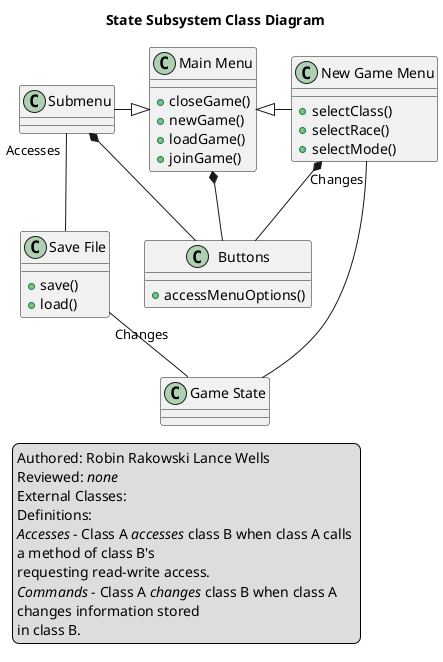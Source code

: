 @startuml
title State Subsystem Class Diagram
legend left
Authored: Robin Rakowski Lance Wells
Reviewed: <i>none</i>
External Classes:
Definitions:
<i>Accesses</i> - Class A <i>accesses</i> class B when class A calls 
a method of class B's
requesting read-write access.
<i>Commands</i> - Class A <i>changes</i> class B when class A 
changes information stored
in class B.
endlegend
class Buttons {
+ accessMenuOptions()
}
class "Main Menu" {
+ closeGame()
+ newGame()
+ loadGame()
+ joinGame()
}
class Submenu {
}
class "Save File" {
+ save()
+ load()
}
class "New Game Menu" {
+ selectClass()
+ selectRace()
+ selectMode()
}
class "Game State" {
}
Buttons -up-* "Main Menu"
Buttons -up-* "Submenu"
Buttons -up-* "New Game Menu"
"Main Menu" <|-left- "Submenu"
"Main Menu" <|-right- "New Game Menu"
Submenu "Accesses" -down- "Save File"
"Save File" "Changes" -down- "Game State"
"New Game Menu" "Changes" -down- "Game State"
@enduml
